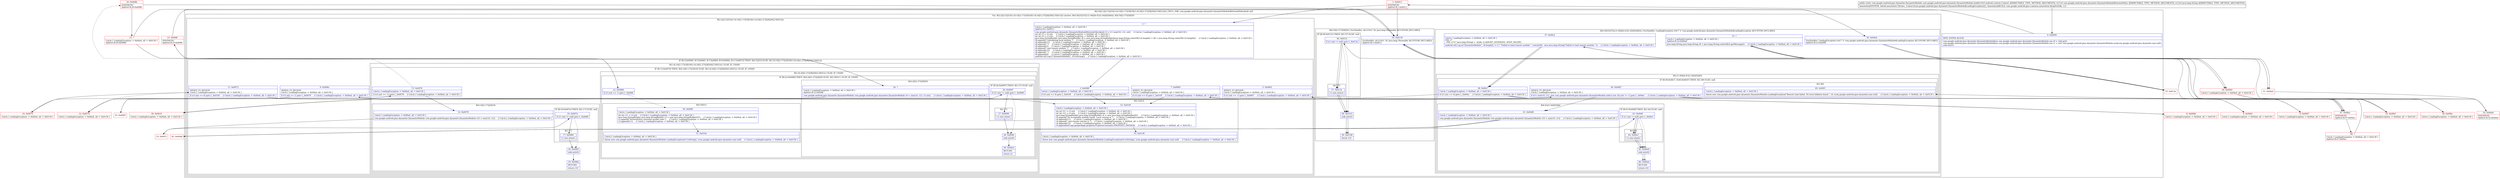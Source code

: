 digraph "CFG forcom.google.android.gms.dynamite.DynamiteModule.load(Landroid\/content\/Context;Lcom\/google\/android\/gms\/dynamite\/DynamiteModule$VersionPolicy;Ljava\/lang\/String;)Lcom\/google\/android\/gms\/dynamite\/DynamiteModule;" {
subgraph cluster_Region_1971459215 {
label = "R(2:0|(2:2|(2:52|53)(1:(4:14|(1:17)|18|19)(1:(4:24|(1:27)|28|29)(2:50|51))))) | DECL_VAR: com.google.android.gms.dynamite.DynamiteModule$VersionPolicy$zzb null\l";
node [shape=record,color=blue];
Node_0 [shape=record,label="{0\:\ 0x0000|MTH_ENTER_BLOCK\l|com.google.android.gms.dynamite.DynamiteModule$zza com.google.android.gms.dynamite.DynamiteModule.zza r0 = zzik.get()\lcom.google.android.gms.dynamite.DynamiteModule$zza com.google.android.gms.dynamite.DynamiteModule.zza r1 = new com.google.android.gms.dynamite.DynamiteModule.zza((com.google.android.gms.dynamite.zza) null)\lzzik.set(r1)\l}"];
subgraph cluster_TryCatchRegion_2122431300 {
label = "Try: R(2:2|(2:52|53)(1:(4:14|(1:17)|18|19)(1:(4:24|(1:27)|28|29)(2:50|51)))) catches: R(4:30|33|37|(2:(1:49)|(4:41|(1:44)|45|46))), R(4:54|(1:57)|58|59)";
node [shape=record,color=blue];
subgraph cluster_Region_2061155656 {
label = "R(2:2|(2:52|53)(1:(4:14|(1:17)|18|19)(1:(4:24|(1:27)|28|29)(2:50|51))))";
node [shape=record,color=blue];
Node_2 [shape=record,label="{2\:\ ?|Catch:\{ LoadingException \-\> 0x00a4, all \-\> 0x0139 \}\lSplitter:B:1:0x0013\l|com.google.android.gms.dynamite.DynamiteModule$VersionPolicy$zzb r3 = r11.zza(r10, r12, zzil)     \/\/ Catch:\{ LoadingException \-\> 0x00a4, all \-\> 0x0139 \}\lint int r5 = r3.zzir     \/\/ Catch:\{ LoadingException \-\> 0x00a4, all \-\> 0x0139 \}\lint int r6 = r3.zzis     \/\/ Catch:\{ LoadingException \-\> 0x00a4, all \-\> 0x0139 \}\ljava.lang.StringBuilder java.lang.StringBuilder r8 = new java.lang.StringBuilder(java.lang.String.valueOf(r12).length() + 68 + java.lang.String.valueOf(r12).length())     \/\/ Catch:\{ LoadingException \-\> 0x00a4, all \-\> 0x0139 \}\lr8.append(\"Considering local module \")     \/\/ Catch:\{ LoadingException \-\> 0x00a4, all \-\> 0x0139 \}\lr8.append(r12)     \/\/ Catch:\{ LoadingException \-\> 0x00a4, all \-\> 0x0139 \}\lr8.append(\":\")     \/\/ Catch:\{ LoadingException \-\> 0x00a4, all \-\> 0x0139 \}\lr8.append(r5)     \/\/ Catch:\{ LoadingException \-\> 0x00a4, all \-\> 0x0139 \}\lr8.append(\" and remote module \")     \/\/ Catch:\{ LoadingException \-\> 0x00a4, all \-\> 0x0139 \}\lr8.append(r12)     \/\/ Catch:\{ LoadingException \-\> 0x00a4, all \-\> 0x0139 \}\lr8.append(\":\")     \/\/ Catch:\{ LoadingException \-\> 0x00a4, all \-\> 0x0139 \}\lr8.append(r6)     \/\/ Catch:\{ LoadingException \-\> 0x00a4, all \-\> 0x0139 \}\landroid.util.Log.i(\"DynamiteModule\", r8.toString())     \/\/ Catch:\{ LoadingException \-\> 0x00a4, all \-\> 0x0139 \}\l}"];
subgraph cluster_IfRegion_1552699293 {
label = "IF [B:3:0x0060, B:5:0x0065, B:7:0x0069, B:9:0x006e, B:11:0x0072] THEN: R(2:52|53) ELSE: R(1:(4:14|(1:17)|18|19)(1:(4:24|(1:27)|28|29)(2:50|51)))";
node [shape=record,color=blue];
Node_3 [shape=record,label="{3\:\ 0x0060|Catch:\{ LoadingException \-\> 0x00a4, all \-\> 0x0139 \}\l|if (r3.zzit == 0) goto L_0x010f     \/\/ Catch:\{ LoadingException \-\> 0x00a4, all \-\> 0x0139 \}\l}"];
Node_5 [shape=record,label="{5\:\ 0x0065|ADDED_TO_REGION\lCatch:\{ LoadingException \-\> 0x00a4, all \-\> 0x0139 \}\l|if (r3.zzit == \-1) goto L_0x0067     \/\/ Catch:\{ LoadingException \-\> 0x00a4, all \-\> 0x0139 \}\l}"];
Node_7 [shape=record,label="{7\:\ 0x0069|ADDED_TO_REGION\lCatch:\{ LoadingException \-\> 0x00a4, all \-\> 0x0139 \}\l|if (r3.zzir == 0) goto L_0x010f     \/\/ Catch:\{ LoadingException \-\> 0x00a4, all \-\> 0x0139 \}\l}"];
Node_9 [shape=record,label="{9\:\ 0x006e|ADDED_TO_REGION\lCatch:\{ LoadingException \-\> 0x00a4, all \-\> 0x0139 \}\l|if (r3.zzit == 1) goto L_0x0070     \/\/ Catch:\{ LoadingException \-\> 0x00a4, all \-\> 0x0139 \}\l}"];
Node_11 [shape=record,label="{11\:\ 0x0072|ADDED_TO_REGION\lCatch:\{ LoadingException \-\> 0x00a4, all \-\> 0x0139 \}\l|if (r3.zzis == 0) goto L_0x010f     \/\/ Catch:\{ LoadingException \-\> 0x00a4, all \-\> 0x0139 \}\l}"];
subgraph cluster_Region_875055165 {
label = "R(2:52|53)";
node [shape=record,color=blue];
Node_52 [shape=record,label="{52\:\ 0x010f|Catch:\{ LoadingException \-\> 0x00a4, all \-\> 0x0139 \}\l|int int r11 = r3.zzir     \/\/ Catch:\{ LoadingException \-\> 0x00a4, all \-\> 0x0139 \}\lint int r12 = r3.zzis     \/\/ Catch:\{ LoadingException \-\> 0x00a4, all \-\> 0x0139 \}\ljava.lang.StringBuilder java.lang.StringBuilder r4 = new java.lang.StringBuilder(91)     \/\/ Catch:\{ LoadingException \-\> 0x00a4, all \-\> 0x0139 \}\lr4.append(\"No acceptable module found. Local version is \")     \/\/ Catch:\{ LoadingException \-\> 0x00a4, all \-\> 0x0139 \}\lr4.append(r11)     \/\/ Catch:\{ LoadingException \-\> 0x00a4, all \-\> 0x0139 \}\lr4.append(\" and remote version is \")     \/\/ Catch:\{ LoadingException \-\> 0x00a4, all \-\> 0x0139 \}\lr4.append(r12)     \/\/ Catch:\{ LoadingException \-\> 0x00a4, all \-\> 0x0139 \}\lr4.append(mil.nga.geopackage.property.PropertyConstants.PROPERTY_DIVIDER)     \/\/ Catch:\{ LoadingException \-\> 0x00a4, all \-\> 0x0139 \}\l}"];
Node_53 [shape=record,label="{53\:\ 0x0138|Catch:\{ LoadingException \-\> 0x00a4, all \-\> 0x0139 \}\l|throw new com.google.android.gms.dynamite.DynamiteModule.LoadingException(r4.toString(), (com.google.android.gms.dynamite.zza) null)     \/\/ Catch:\{ LoadingException \-\> 0x00a4, all \-\> 0x0139 \}\l}"];
}
subgraph cluster_Region_836985154 {
label = "R(1:(4:14|(1:17)|18|19)(1:(4:24|(1:27)|28|29)(2:50|51))) | ELSE_IF_CHAIN\l";
node [shape=record,color=blue];
subgraph cluster_IfRegion_584980534 {
label = "IF [B:13:0x0076] THEN: R(4:14|(1:17)|18|19) ELSE: R(1:(4:24|(1:27)|28|29)(2:50|51)) | ELSE_IF_CHAIN\l";
node [shape=record,color=blue];
Node_13 [shape=record,label="{13\:\ 0x0076|Catch:\{ LoadingException \-\> 0x00a4, all \-\> 0x0139 \}\l|if (r3.zzit == \-1) goto L_0x0078     \/\/ Catch:\{ LoadingException \-\> 0x00a4, all \-\> 0x0139 \}\l}"];
subgraph cluster_Region_715361623 {
label = "R(4:14|(1:17)|18|19)";
node [shape=record,color=blue];
Node_14 [shape=record,label="{14\:\ 0x0078|Catch:\{ LoadingException \-\> 0x00a4, all \-\> 0x0139 \}\l|com.google.android.gms.dynamite.DynamiteModule com.google.android.gms.dynamite.DynamiteModule r10 = zze(r10, r12)     \/\/ Catch:\{ LoadingException \-\> 0x00a4, all \-\> 0x0139 \}\l}"];
subgraph cluster_IfRegion_2080574154 {
label = "IF [B:16:0x007e] THEN: R(1:17) ELSE: null";
node [shape=record,color=blue];
Node_16 [shape=record,label="{16\:\ 0x007e|if (r1.zzio != null) goto L_0x0080\l}"];
subgraph cluster_Region_194980851 {
label = "R(1:17)";
node [shape=record,color=blue];
Node_17 [shape=record,label="{17\:\ 0x0080|r1.zzio.close()\l}"];
}
}
Node_18 [shape=record,label="{18\:\ 0x0085|zzik.set(r0)\l}"];
Node_19 [shape=record,label="{19\:\ 0x008a|RETURN\l|return r10\l}"];
}
subgraph cluster_Region_857640469 {
label = "R(1:(4:24|(1:27)|28|29)(2:50|51)) | ELSE_IF_CHAIN\l";
node [shape=record,color=blue];
subgraph cluster_IfRegion_222417368 {
label = "IF [B:22:0x008d] THEN: R(4:24|(1:27)|28|29) ELSE: R(2:50|51) | ELSE_IF_CHAIN\l";
node [shape=record,color=blue];
Node_22 [shape=record,label="{22\:\ 0x008d|if (r3.zzit == 1) goto L_0x008f\l}"];
subgraph cluster_Region_1992303996 {
label = "R(4:24|(1:27)|28|29)";
node [shape=record,color=blue];
Node_24 [shape=record,label="{24\:\ ?|Catch:\{ LoadingException \-\> 0x00a4, all \-\> 0x0139 \}\lSplitter:B:23:0x008f\l|com.google.android.gms.dynamite.DynamiteModule com.google.android.gms.dynamite.DynamiteModule r4 = zza(r10, r12, r3.zzis)     \/\/ Catch:\{ LoadingException \-\> 0x00a4, all \-\> 0x0139 \}\l}"];
subgraph cluster_IfRegion_1500887755 {
label = "IF [B:26:0x0097] THEN: R(1:27) ELSE: null";
node [shape=record,color=blue];
Node_26 [shape=record,label="{26\:\ 0x0097|if (r1.zzio != null) goto L_0x0099\l}"];
subgraph cluster_Region_1960568149 {
label = "R(1:27)";
node [shape=record,color=blue];
Node_27 [shape=record,label="{27\:\ 0x0099|r1.zzio.close()\l}"];
}
}
Node_28 [shape=record,label="{28\:\ 0x009e|zzik.set(r0)\l}"];
Node_29 [shape=record,label="{29\:\ 0x00a3|RETURN\l|return r4\l}"];
}
subgraph cluster_Region_865048394 {
label = "R(2:50|51)";
node [shape=record,color=blue];
Node_50 [shape=record,label="{50\:\ 0x00f4|Catch:\{ LoadingException \-\> 0x00a4, all \-\> 0x0139 \}\l|int int r11 = r3.zzit     \/\/ Catch:\{ LoadingException \-\> 0x00a4, all \-\> 0x0139 \}\ljava.lang.StringBuilder java.lang.StringBuilder r3 = new java.lang.StringBuilder(47)     \/\/ Catch:\{ LoadingException \-\> 0x00a4, all \-\> 0x0139 \}\lr3.append(\"VersionPolicy returned invalid code:\")     \/\/ Catch:\{ LoadingException \-\> 0x00a4, all \-\> 0x0139 \}\lr3.append(r11)     \/\/ Catch:\{ LoadingException \-\> 0x00a4, all \-\> 0x0139 \}\l}"];
Node_51 [shape=record,label="{51\:\ 0x010e|Catch:\{ LoadingException \-\> 0x00a4, all \-\> 0x0139 \}\l|throw new com.google.android.gms.dynamite.DynamiteModule.LoadingException(r3.toString(), (com.google.android.gms.dynamite.zza) null)     \/\/ Catch:\{ LoadingException \-\> 0x00a4, all \-\> 0x0139 \}\l}"];
}
}
}
}
}
}
}
subgraph cluster_Region_400422810 {
label = "R(4:30|33|37|(2:(1:49)|(4:41|(1:44)|45|46))) | ExcHandler: LoadingException (r4v7 'e' com.google.android.gms.dynamite.DynamiteModule$LoadingException A[CUSTOM_DECLARE])\l";
node [shape=record,color=blue];
Node_30 [shape=record,label="{30\:\ 0x00a4|ExcHandler: LoadingException (r4v7 'e' com.google.android.gms.dynamite.DynamiteModule$LoadingException A[CUSTOM_DECLARE])\lSplitter:B:23:0x008f\l}"];
Node_33 [shape=record,label="{33\:\ ?|Catch:\{ LoadingException \-\> 0x00a4, all \-\> 0x0139 \}\lSplitter:B:32:0x00a9\l|java.lang.String java.lang.String r8 = java.lang.String.valueOf(r4.getMessage())     \/\/ Catch:\{ LoadingException \-\> 0x00a4, all \-\> 0x0139 \}\l}"];
Node_37 [shape=record,label="{37\:\ 0x00c2|Catch:\{ LoadingException \-\> 0x00a4, all \-\> 0x0139 \}\lPHI: r7 \l  PHI: (r7v7 java.lang.String) =  binds: [] A[DONT_GENERATE, DONT_INLINE]\l|android.util.Log.w(\"DynamiteModule\", r8.length() != 0 ? \"Failed to load remote module: \".concat(r8) : new java.lang.String(\"Failed to load remote module: \"))     \/\/ Catch:\{ LoadingException \-\> 0x00a4, all \-\> 0x0139 \}\l}"];
subgraph cluster_Region_1509576945 {
label = "R(2:(1:49)|(4:41|(1:44)|45|46))";
node [shape=record,color=blue];
subgraph cluster_IfRegion_1158695078 {
label = "IF [B:38:0x00c7, B:40:0x00d7] THEN: R(1:49) ELSE: null";
node [shape=record,color=blue];
Node_38 [shape=record,label="{38\:\ 0x00c7|Catch:\{ LoadingException \-\> 0x00a4, all \-\> 0x0139 \}\l|if (r3.zzir == 0) goto L_0x00ec     \/\/ Catch:\{ LoadingException \-\> 0x00a4, all \-\> 0x0139 \}\l}"];
Node_40 [shape=record,label="{40\:\ 0x00d7|ADDED_TO_REGION\lCatch:\{ LoadingException \-\> 0x00a4, all \-\> 0x0139 \}\l|if (r11.zza(r10, r12, new com.google.android.gms.dynamite.DynamiteModule.zzb(r3.zzir, 0)).zzit != \-1) goto L_0x00ec     \/\/ Catch:\{ LoadingException \-\> 0x00a4, all \-\> 0x0139 \}\l}"];
subgraph cluster_Region_710052625 {
label = "R(1:49)";
node [shape=record,color=blue];
Node_49 [shape=record,label="{49\:\ 0x00f3|Catch:\{ LoadingException \-\> 0x00a4, all \-\> 0x0139 \}\l|throw new com.google.android.gms.dynamite.DynamiteModule.LoadingException(\"Remote load failed. No local fallback found.\", r4, (com.google.android.gms.dynamite.zza) null)     \/\/ Catch:\{ LoadingException \-\> 0x00a4, all \-\> 0x0139 \}\l}"];
}
}
subgraph cluster_Region_801091811 {
label = "R(4:41|(1:44)|45|46)";
node [shape=record,color=blue];
Node_41 [shape=record,label="{41\:\ 0x00d9|Catch:\{ LoadingException \-\> 0x00a4, all \-\> 0x0139 \}\l|com.google.android.gms.dynamite.DynamiteModule com.google.android.gms.dynamite.DynamiteModule r10 = zze(r10, r12)     \/\/ Catch:\{ LoadingException \-\> 0x00a4, all \-\> 0x0139 \}\l}"];
subgraph cluster_IfRegion_283829342 {
label = "IF [B:43:0x00df] THEN: R(1:44) ELSE: null";
node [shape=record,color=blue];
Node_43 [shape=record,label="{43\:\ 0x00df|if (r1.zzio != null) goto L_0x00e1\l}"];
subgraph cluster_Region_1658361091 {
label = "R(1:44)";
node [shape=record,color=blue];
Node_44 [shape=record,label="{44\:\ 0x00e1|r1.zzio.close()\l}"];
}
}
Node_45 [shape=record,label="{45\:\ 0x00e6|zzik.set(r0)\l}"];
Node_46 [shape=record,label="{46\:\ 0x00eb|RETURN\l|return r10\l}"];
}
}
}
subgraph cluster_Region_1258094583 {
label = "R(4:54|(1:57)|58|59) | ExcHandler: all (r10v1 'th' java.lang.Throwable A[CUSTOM_DECLARE])\l";
node [shape=record,color=blue];
Node_54 [shape=record,label="{54\:\ 0x0139|ExcHandler: all (r10v1 'th' java.lang.Throwable A[CUSTOM_DECLARE])\lSplitter:B:1:0x0013\l}"];
subgraph cluster_IfRegion_370133105 {
label = "IF [B:56:0x013c] THEN: R(1:57) ELSE: null";
node [shape=record,color=blue];
Node_56 [shape=record,label="{56\:\ 0x013c|if (r1.zzio != null) goto L_0x013e\l}"];
subgraph cluster_Region_1029007016 {
label = "R(1:57)";
node [shape=record,color=blue];
Node_57 [shape=record,label="{57\:\ 0x013e|r1.zzio.close()\l}"];
}
}
Node_58 [shape=record,label="{58\:\ 0x0143|zzik.set(r0)\l}"];
Node_59 [shape=record,label="{59\:\ 0x0148|throw r10\l}"];
}
}
}
subgraph cluster_Region_1258094583 {
label = "R(4:54|(1:57)|58|59) | ExcHandler: all (r10v1 'th' java.lang.Throwable A[CUSTOM_DECLARE])\l";
node [shape=record,color=blue];
Node_54 [shape=record,label="{54\:\ 0x0139|ExcHandler: all (r10v1 'th' java.lang.Throwable A[CUSTOM_DECLARE])\lSplitter:B:1:0x0013\l}"];
subgraph cluster_IfRegion_370133105 {
label = "IF [B:56:0x013c] THEN: R(1:57) ELSE: null";
node [shape=record,color=blue];
Node_56 [shape=record,label="{56\:\ 0x013c|if (r1.zzio != null) goto L_0x013e\l}"];
subgraph cluster_Region_1029007016 {
label = "R(1:57)";
node [shape=record,color=blue];
Node_57 [shape=record,label="{57\:\ 0x013e|r1.zzio.close()\l}"];
}
}
Node_58 [shape=record,label="{58\:\ 0x0143|zzik.set(r0)\l}"];
Node_59 [shape=record,label="{59\:\ 0x0148|throw r10\l}"];
}
subgraph cluster_Region_400422810 {
label = "R(4:30|33|37|(2:(1:49)|(4:41|(1:44)|45|46))) | ExcHandler: LoadingException (r4v7 'e' com.google.android.gms.dynamite.DynamiteModule$LoadingException A[CUSTOM_DECLARE])\l";
node [shape=record,color=blue];
Node_30 [shape=record,label="{30\:\ 0x00a4|ExcHandler: LoadingException (r4v7 'e' com.google.android.gms.dynamite.DynamiteModule$LoadingException A[CUSTOM_DECLARE])\lSplitter:B:23:0x008f\l}"];
Node_33 [shape=record,label="{33\:\ ?|Catch:\{ LoadingException \-\> 0x00a4, all \-\> 0x0139 \}\lSplitter:B:32:0x00a9\l|java.lang.String java.lang.String r8 = java.lang.String.valueOf(r4.getMessage())     \/\/ Catch:\{ LoadingException \-\> 0x00a4, all \-\> 0x0139 \}\l}"];
Node_37 [shape=record,label="{37\:\ 0x00c2|Catch:\{ LoadingException \-\> 0x00a4, all \-\> 0x0139 \}\lPHI: r7 \l  PHI: (r7v7 java.lang.String) =  binds: [] A[DONT_GENERATE, DONT_INLINE]\l|android.util.Log.w(\"DynamiteModule\", r8.length() != 0 ? \"Failed to load remote module: \".concat(r8) : new java.lang.String(\"Failed to load remote module: \"))     \/\/ Catch:\{ LoadingException \-\> 0x00a4, all \-\> 0x0139 \}\l}"];
subgraph cluster_Region_1509576945 {
label = "R(2:(1:49)|(4:41|(1:44)|45|46))";
node [shape=record,color=blue];
subgraph cluster_IfRegion_1158695078 {
label = "IF [B:38:0x00c7, B:40:0x00d7] THEN: R(1:49) ELSE: null";
node [shape=record,color=blue];
Node_38 [shape=record,label="{38\:\ 0x00c7|Catch:\{ LoadingException \-\> 0x00a4, all \-\> 0x0139 \}\l|if (r3.zzir == 0) goto L_0x00ec     \/\/ Catch:\{ LoadingException \-\> 0x00a4, all \-\> 0x0139 \}\l}"];
Node_40 [shape=record,label="{40\:\ 0x00d7|ADDED_TO_REGION\lCatch:\{ LoadingException \-\> 0x00a4, all \-\> 0x0139 \}\l|if (r11.zza(r10, r12, new com.google.android.gms.dynamite.DynamiteModule.zzb(r3.zzir, 0)).zzit != \-1) goto L_0x00ec     \/\/ Catch:\{ LoadingException \-\> 0x00a4, all \-\> 0x0139 \}\l}"];
subgraph cluster_Region_710052625 {
label = "R(1:49)";
node [shape=record,color=blue];
Node_49 [shape=record,label="{49\:\ 0x00f3|Catch:\{ LoadingException \-\> 0x00a4, all \-\> 0x0139 \}\l|throw new com.google.android.gms.dynamite.DynamiteModule.LoadingException(\"Remote load failed. No local fallback found.\", r4, (com.google.android.gms.dynamite.zza) null)     \/\/ Catch:\{ LoadingException \-\> 0x00a4, all \-\> 0x0139 \}\l}"];
}
}
subgraph cluster_Region_801091811 {
label = "R(4:41|(1:44)|45|46)";
node [shape=record,color=blue];
Node_41 [shape=record,label="{41\:\ 0x00d9|Catch:\{ LoadingException \-\> 0x00a4, all \-\> 0x0139 \}\l|com.google.android.gms.dynamite.DynamiteModule com.google.android.gms.dynamite.DynamiteModule r10 = zze(r10, r12)     \/\/ Catch:\{ LoadingException \-\> 0x00a4, all \-\> 0x0139 \}\l}"];
subgraph cluster_IfRegion_283829342 {
label = "IF [B:43:0x00df] THEN: R(1:44) ELSE: null";
node [shape=record,color=blue];
Node_43 [shape=record,label="{43\:\ 0x00df|if (r1.zzio != null) goto L_0x00e1\l}"];
subgraph cluster_Region_1658361091 {
label = "R(1:44)";
node [shape=record,color=blue];
Node_44 [shape=record,label="{44\:\ 0x00e1|r1.zzio.close()\l}"];
}
}
Node_45 [shape=record,label="{45\:\ 0x00e6|zzik.set(r0)\l}"];
Node_46 [shape=record,label="{46\:\ 0x00eb|RETURN\l|return r10\l}"];
}
}
}
Node_1 [shape=record,color=red,label="{1\:\ 0x0013|SYNTHETIC\lSplitter:B:1:0x0013\l}"];
Node_4 [shape=record,color=red,label="{4\:\ 0x0062|Catch:\{ LoadingException \-\> 0x00a4, all \-\> 0x0139 \}\l}"];
Node_6 [shape=record,color=red,label="{6\:\ 0x0067|Catch:\{ LoadingException \-\> 0x00a4, all \-\> 0x0139 \}\l}"];
Node_8 [shape=record,color=red,label="{8\:\ 0x006b|Catch:\{ LoadingException \-\> 0x00a4, all \-\> 0x0139 \}\l}"];
Node_10 [shape=record,color=red,label="{10\:\ 0x0070|Catch:\{ LoadingException \-\> 0x00a4, all \-\> 0x0139 \}\l}"];
Node_12 [shape=record,color=red,label="{12\:\ 0x0074|Catch:\{ LoadingException \-\> 0x00a4, all \-\> 0x0139 \}\l}"];
Node_15 [shape=record,color=red,label="{15\:\ 0x007c}"];
Node_20 [shape=record,color=red,label="{20\:\ 0x008b|SYNTHETIC\lSplitter:B:20:0x008b\l}"];
Node_21 [shape=record,color=red,label="{21\:\ ?|Catch:\{ LoadingException \-\> 0x00a4, all \-\> 0x0139 \}\lSplitter:B:20:0x008b\l}"];
Node_23 [shape=record,color=red,label="{23\:\ 0x008f|SYNTHETIC\lSplitter:B:23:0x008f\l}"];
Node_25 [shape=record,color=red,label="{25\:\ 0x0095}"];
Node_31 [shape=record,color=red,label="{31\:\ 0x00a5}"];
Node_32 [shape=record,color=red,label="{32\:\ 0x00a9|SYNTHETIC\lSplitter:B:32:0x00a9\l}"];
Node_34 [shape=record,color=red,label="{34\:\ 0x00b5|Catch:\{ LoadingException \-\> 0x00a4, all \-\> 0x0139 \}\l}"];
Node_35 [shape=record,color=red,label="{35\:\ 0x00b7|Catch:\{ LoadingException \-\> 0x00a4, all \-\> 0x0139 \}\l}"];
Node_36 [shape=record,color=red,label="{36\:\ 0x00bc|Catch:\{ LoadingException \-\> 0x00a4, all \-\> 0x0139 \}\l}"];
Node_39 [shape=record,color=red,label="{39\:\ 0x00c9|Catch:\{ LoadingException \-\> 0x00a4, all \-\> 0x0139 \}\l}"];
Node_42 [shape=record,color=red,label="{42\:\ 0x00dd}"];
Node_47 [shape=record,color=red,label="{47\:\ 0x00ec|SYNTHETIC\lSplitter:B:47:0x00ec\l}"];
Node_48 [shape=record,color=red,label="{48\:\ ?|Catch:\{ LoadingException \-\> 0x00a4, all \-\> 0x0139 \}\lSplitter:B:47:0x00ec\l}"];
Node_55 [shape=record,color=red,label="{55\:\ 0x013a}"];
MethodNode[shape=record,label="{public static com.google.android.gms.dynamite.DynamiteModule com.google.android.gms.dynamite.DynamiteModule.load((r10v0 android.content.Context A[IMMUTABLE_TYPE, METHOD_ARGUMENT]), (r11v0 com.google.android.gms.dynamite.DynamiteModule$VersionPolicy A[IMMUTABLE_TYPE, METHOD_ARGUMENT]), (r12v0 java.lang.String A[IMMUTABLE_TYPE, METHOD_ARGUMENT]))  | Annotation[SYSTEM, dalvik.annotation.Throws, \{value=[com.google.android.gms.dynamite.DynamiteModule$LoadingException]\}], Annotation[BUILD, com.google.android.gms.common.annotation.KeepForSdk, \{\}]\l}"];
MethodNode -> Node_0;
Node_0 -> Node_1;
Node_2 -> Node_3;
Node_3 -> Node_4[style=dashed];
Node_3 -> Node_52;
Node_5 -> Node_6;
Node_5 -> Node_8[style=dashed];
Node_7 -> Node_8[style=dashed];
Node_7 -> Node_52;
Node_9 -> Node_10;
Node_9 -> Node_12[style=dashed];
Node_11 -> Node_12[style=dashed];
Node_11 -> Node_52;
Node_52 -> Node_53;
Node_13 -> Node_14;
Node_13 -> Node_20[style=dashed];
Node_14 -> Node_15;
Node_16 -> Node_17;
Node_16 -> Node_18[style=dashed];
Node_17 -> Node_18;
Node_18 -> Node_19;
Node_22 -> Node_23;
Node_22 -> Node_50[style=dashed];
Node_24 -> Node_25;
Node_26 -> Node_27;
Node_26 -> Node_28[style=dashed];
Node_27 -> Node_28;
Node_28 -> Node_29;
Node_50 -> Node_51;
Node_30 -> Node_31;
Node_33 -> Node_34;
Node_37 -> Node_38;
Node_38 -> Node_39[style=dashed];
Node_38 -> Node_47;
Node_40 -> Node_41[style=dashed];
Node_40 -> Node_47;
Node_41 -> Node_42;
Node_43 -> Node_44;
Node_43 -> Node_45[style=dashed];
Node_44 -> Node_45;
Node_45 -> Node_46;
Node_54 -> Node_55;
Node_56 -> Node_57;
Node_56 -> Node_58[style=dashed];
Node_57 -> Node_58;
Node_58 -> Node_59;
Node_54 -> Node_55;
Node_56 -> Node_57;
Node_56 -> Node_58[style=dashed];
Node_57 -> Node_58;
Node_58 -> Node_59;
Node_30 -> Node_31;
Node_33 -> Node_34;
Node_37 -> Node_38;
Node_38 -> Node_39[style=dashed];
Node_38 -> Node_47;
Node_40 -> Node_41[style=dashed];
Node_40 -> Node_47;
Node_41 -> Node_42;
Node_43 -> Node_44;
Node_43 -> Node_45[style=dashed];
Node_44 -> Node_45;
Node_45 -> Node_46;
Node_1 -> Node_2;
Node_1 -> Node_54;
Node_4 -> Node_5;
Node_6 -> Node_7;
Node_8 -> Node_9;
Node_10 -> Node_11;
Node_12 -> Node_13;
Node_15 -> Node_16;
Node_20 -> Node_21;
Node_20 -> Node_54;
Node_21 -> Node_22;
Node_21 -> Node_54;
Node_23 -> Node_24;
Node_23 -> Node_30;
Node_25 -> Node_26;
Node_31 -> Node_32;
Node_32 -> Node_33;
Node_32 -> Node_54;
Node_34 -> Node_35;
Node_34 -> Node_36;
Node_35 -> Node_37;
Node_36 -> Node_37;
Node_39 -> Node_40;
Node_42 -> Node_43;
Node_47 -> Node_48;
Node_47 -> Node_54;
Node_48 -> Node_49;
Node_55 -> Node_56;
}


